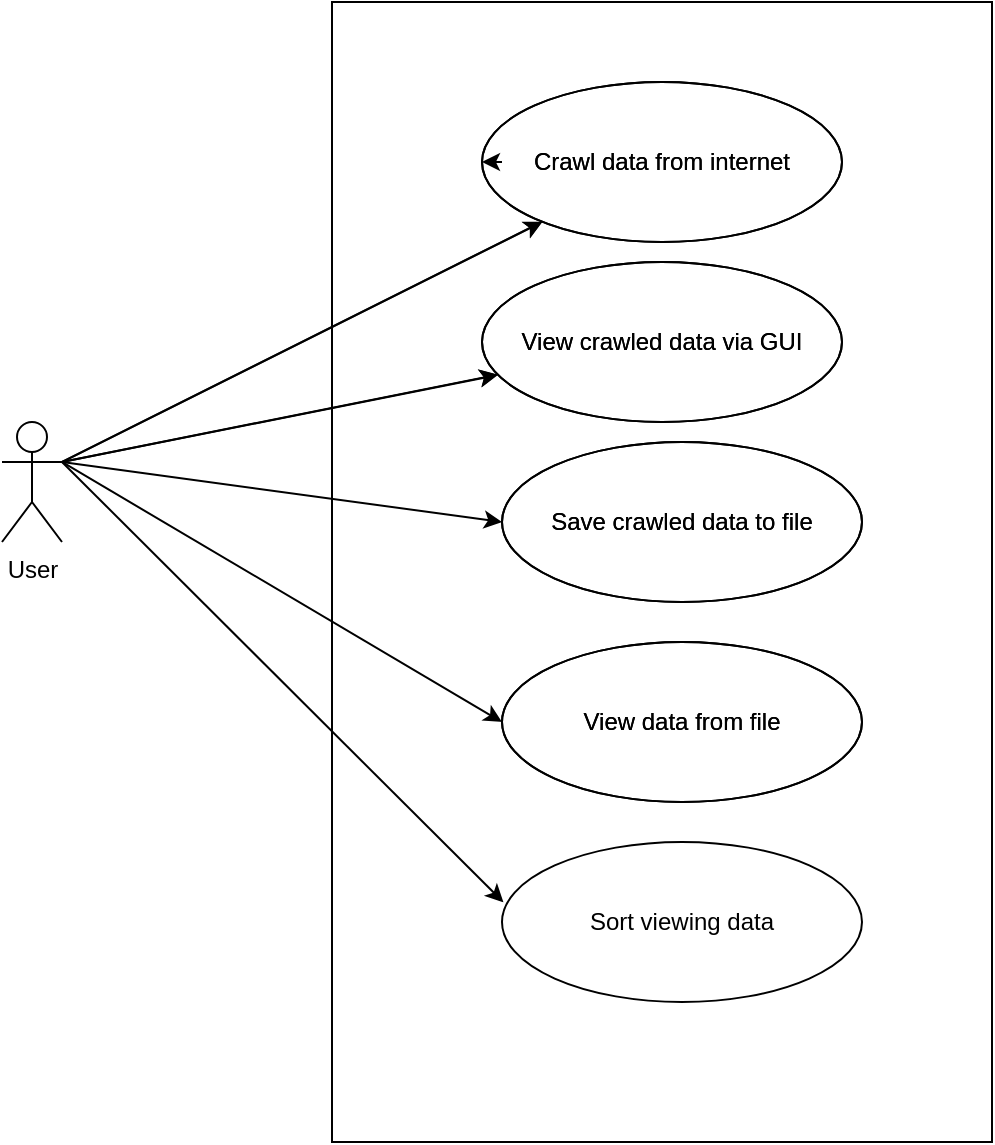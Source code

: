 <mxfile>
    <diagram id="1S9MVGuIxUxBA9d7-PjY" name="Page-1">
        <mxGraphModel dx="798" dy="568" grid="0" gridSize="10" guides="1" tooltips="1" connect="1" arrows="1" fold="1" page="1" pageScale="1" pageWidth="827" pageHeight="1169" background="#ffffff" math="0" shadow="0">
            <root>
                <mxCell id="0"/>
                <mxCell id="1" parent="0"/>
                <mxCell id="13" style="edgeStyle=none;html=1;" parent="1" target="7" edge="1">
                    <mxGeometry relative="1" as="geometry">
                        <mxPoint x="370" y="250" as="sourcePoint"/>
                    </mxGeometry>
                </mxCell>
                <mxCell id="2" value="User" style="shape=umlActor;verticalLabelPosition=bottom;verticalAlign=top;html=1;strokeColor=#000000;fillColor=none;" parent="1" vertex="1">
                    <mxGeometry x="120" y="380" width="30" height="60" as="geometry"/>
                </mxCell>
                <mxCell id="6" value="" style="rounded=0;whiteSpace=wrap;html=1;strokeColor=#000000;fillColor=none;" parent="1" vertex="1">
                    <mxGeometry x="285" y="170" width="330" height="570" as="geometry"/>
                </mxCell>
                <mxCell id="7" value="Crawl data from internet" style="ellipse;whiteSpace=wrap;html=1;fillColor=none;fontColor=#000000;" parent="1" vertex="1">
                    <mxGeometry x="360" y="210" width="180" height="80" as="geometry"/>
                </mxCell>
                <mxCell id="9" value="View crawled data via GUI" style="ellipse;whiteSpace=wrap;html=1;fillColor=none;fontColor=#000000;" parent="1" vertex="1">
                    <mxGeometry x="360" y="300" width="180" height="80" as="geometry"/>
                </mxCell>
                <mxCell id="10" value="Save crawled data to file" style="ellipse;whiteSpace=wrap;html=1;fillColor=none;fontColor=#000000;" parent="1" vertex="1">
                    <mxGeometry x="370" y="390" width="180" height="80" as="geometry"/>
                </mxCell>
                <mxCell id="11" value="View data from file" style="ellipse;whiteSpace=wrap;html=1;fillColor=none;fontColor=#000000;" parent="1" vertex="1">
                    <mxGeometry x="370" y="490" width="180" height="80" as="geometry"/>
                </mxCell>
                <mxCell id="12" value="Sort viewing data" style="ellipse;whiteSpace=wrap;html=1;fillColor=none;fontColor=#000000;strokeColor=#000000;" parent="1" vertex="1">
                    <mxGeometry x="370" y="590" width="180" height="80" as="geometry"/>
                </mxCell>
                <mxCell id="15" value="" style="endArrow=classic;html=1;exitX=1;exitY=0.333;exitDx=0;exitDy=0;exitPerimeter=0;" parent="1" source="2" target="7" edge="1">
                    <mxGeometry width="50" height="50" relative="1" as="geometry">
                        <mxPoint x="170" y="310" as="sourcePoint"/>
                        <mxPoint x="440" y="420" as="targetPoint"/>
                    </mxGeometry>
                </mxCell>
                <mxCell id="16" value="" style="endArrow=classic;html=1;entryX=0;entryY=0.5;entryDx=0;entryDy=0;exitX=1;exitY=0.333;exitDx=0;exitDy=0;exitPerimeter=0;strokeColor=#000000;" parent="1" source="2" target="10" edge="1">
                    <mxGeometry width="50" height="50" relative="1" as="geometry">
                        <mxPoint x="170" y="308" as="sourcePoint"/>
                        <mxPoint x="380.72" y="426" as="targetPoint"/>
                    </mxGeometry>
                </mxCell>
                <mxCell id="17" value="" style="endArrow=classic;html=1;exitX=1;exitY=0.333;exitDx=0;exitDy=0;exitPerimeter=0;" parent="1" source="2" target="9" edge="1">
                    <mxGeometry width="50" height="50" relative="1" as="geometry">
                        <mxPoint x="170" y="310" as="sourcePoint"/>
                        <mxPoint x="378.931" y="277.372" as="targetPoint"/>
                    </mxGeometry>
                </mxCell>
                <mxCell id="18" value="" style="endArrow=classic;html=1;entryX=0;entryY=0.5;entryDx=0;entryDy=0;exitX=1;exitY=0.333;exitDx=0;exitDy=0;exitPerimeter=0;strokeColor=#000000;" parent="1" source="2" target="11" edge="1">
                    <mxGeometry width="50" height="50" relative="1" as="geometry">
                        <mxPoint x="170" y="310" as="sourcePoint"/>
                        <mxPoint x="390.72" y="436" as="targetPoint"/>
                    </mxGeometry>
                </mxCell>
                <mxCell id="19" value="" style="endArrow=classic;html=1;entryX=0.004;entryY=0.377;entryDx=0;entryDy=0;exitX=1;exitY=0.333;exitDx=0;exitDy=0;exitPerimeter=0;entryPerimeter=0;strokeColor=#000000;" parent="1" source="2" target="12" edge="1">
                    <mxGeometry width="50" height="50" relative="1" as="geometry">
                        <mxPoint x="160" y="410" as="sourcePoint"/>
                        <mxPoint x="380" y="540" as="targetPoint"/>
                    </mxGeometry>
                </mxCell>
                <mxCell id="20" value="" style="endArrow=classic;html=1;exitX=1;exitY=0.333;exitDx=0;exitDy=0;exitPerimeter=0;strokeColor=#000000;" parent="1" edge="1">
                    <mxGeometry width="50" height="50" relative="1" as="geometry">
                        <mxPoint x="150" y="400.05" as="sourcePoint"/>
                        <mxPoint x="390.207" y="279.946" as="targetPoint"/>
                    </mxGeometry>
                </mxCell>
                <mxCell id="21" value="" style="endArrow=classic;html=1;exitX=1;exitY=0.333;exitDx=0;exitDy=0;exitPerimeter=0;strokeColor=#000000;" parent="1" edge="1">
                    <mxGeometry width="50" height="50" relative="1" as="geometry">
                        <mxPoint x="150" y="400.05" as="sourcePoint"/>
                        <mxPoint x="367.927" y="356.465" as="targetPoint"/>
                    </mxGeometry>
                </mxCell>
                <mxCell id="26" value="Crawl data from internet" style="ellipse;whiteSpace=wrap;html=1;fillColor=none;fontColor=#000000;strokeColor=#000000;" parent="1" vertex="1">
                    <mxGeometry x="360" y="210" width="180" height="80" as="geometry"/>
                </mxCell>
                <mxCell id="27" value="View crawled data via GUI" style="ellipse;whiteSpace=wrap;html=1;fillColor=none;fontColor=#000000;strokeColor=#000000;" parent="1" vertex="1">
                    <mxGeometry x="360" y="300" width="180" height="80" as="geometry"/>
                </mxCell>
                <mxCell id="28" value="Save crawled data to file" style="ellipse;whiteSpace=wrap;html=1;fillColor=none;fontColor=#000000;strokeColor=#000000;" parent="1" vertex="1">
                    <mxGeometry x="370" y="390" width="180" height="80" as="geometry"/>
                </mxCell>
                <mxCell id="29" value="View data from file" style="ellipse;whiteSpace=wrap;html=1;fillColor=none;fontColor=#000000;strokeColor=#000000;" parent="1" vertex="1">
                    <mxGeometry x="370" y="490" width="180" height="80" as="geometry"/>
                </mxCell>
            </root>
        </mxGraphModel>
    </diagram>
</mxfile>